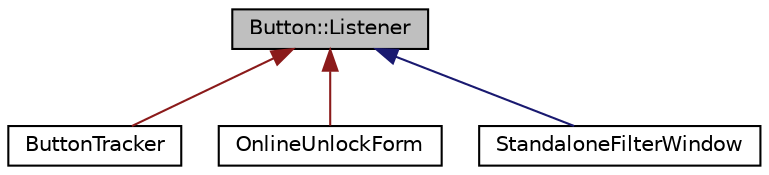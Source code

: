 digraph "Button::Listener"
{
  bgcolor="transparent";
  edge [fontname="Helvetica",fontsize="10",labelfontname="Helvetica",labelfontsize="10"];
  node [fontname="Helvetica",fontsize="10",shape=record];
  Node0 [label="Button::Listener",height=0.2,width=0.4,color="black", fillcolor="grey75", style="filled", fontcolor="black"];
  Node0 -> Node1 [dir="back",color="firebrick4",fontsize="10",style="solid",fontname="Helvetica"];
  Node1 [label="ButtonTracker",height=0.2,width=0.4,color="black",URL="$classButtonTracker.html",tooltip="A class that automatically sends analytics events to the Analytics singleton when a button is clicked..."];
  Node0 -> Node2 [dir="back",color="firebrick4",fontsize="10",style="solid",fontname="Helvetica"];
  Node2 [label="OnlineUnlockForm",height=0.2,width=0.4,color="black",URL="$classOnlineUnlockForm.html",tooltip="Acts as a GUI which asks the user for their details, and calls the approriate methods on your OnlineU..."];
  Node0 -> Node3 [dir="back",color="midnightblue",fontsize="10",style="solid",fontname="Helvetica"];
  Node3 [label="StandaloneFilterWindow",height=0.2,width=0.4,color="black",URL="$classStandaloneFilterWindow.html",tooltip="A class that can be used to run a simple standalone application containing your filter. "];
}
